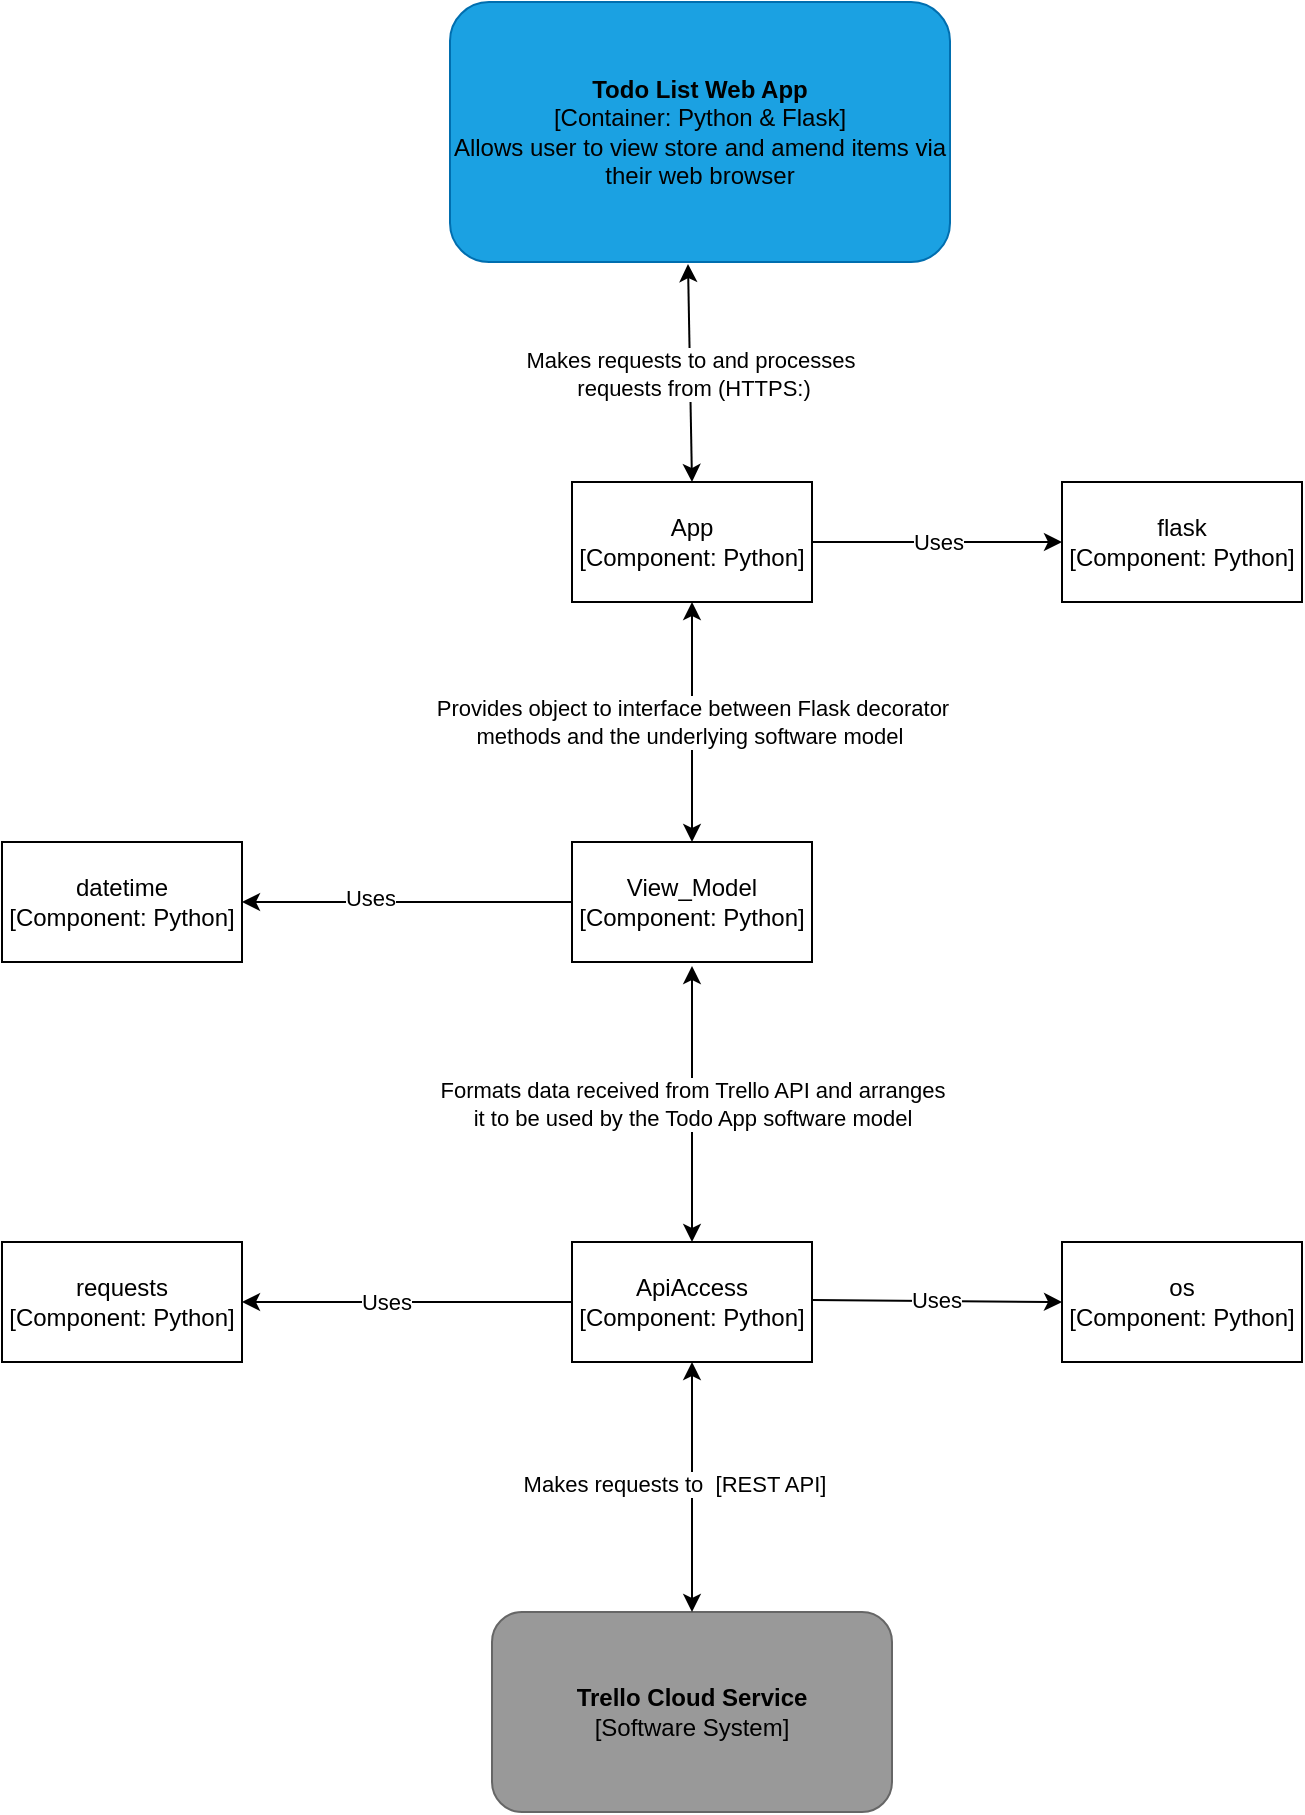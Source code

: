 <mxfile version="14.4.6" type="device"><diagram id="4KN8hugO7rsMu5vpmmAt" name="Page-1"><mxGraphModel dx="1422" dy="762" grid="1" gridSize="10" guides="1" tooltips="1" connect="1" arrows="1" fold="1" page="1" pageScale="1" pageWidth="827" pageHeight="1169" math="0" shadow="0"><root><mxCell id="0"/><mxCell id="1" parent="0"/><mxCell id="i5YmA3iwKFg5wwBi161u-1" value="&lt;font color=&quot;#000000&quot;&gt;&lt;b&gt;Todo List Web App&lt;/b&gt;&lt;br&gt;[Container: Python &amp;amp; Flask]&lt;br&gt;Allows user to view store and amend items via their web browser&lt;/font&gt;" style="rounded=1;whiteSpace=wrap;html=1;fillColor=#1ba1e2;strokeColor=#006EAF;fontColor=#ffffff;" parent="1" vertex="1"><mxGeometry x="324" y="40" width="250" height="130" as="geometry"/></mxCell><mxCell id="i5YmA3iwKFg5wwBi161u-2" value="App&lt;br&gt;[Component: Python]" style="rounded=0;whiteSpace=wrap;html=1;" parent="1" vertex="1"><mxGeometry x="385" y="280" width="120" height="60" as="geometry"/></mxCell><mxCell id="i5YmA3iwKFg5wwBi161u-3" value="ApiAccess&lt;br&gt;[Component: Python]" style="rounded=0;whiteSpace=wrap;html=1;" parent="1" vertex="1"><mxGeometry x="385" y="660" width="120" height="60" as="geometry"/></mxCell><mxCell id="i5YmA3iwKFg5wwBi161u-6" value="&lt;b&gt;Trello Cloud Service&lt;/b&gt;&lt;br&gt;[Software System]" style="rounded=1;whiteSpace=wrap;html=1;strokeColor=#666666;gradientColor=#999999;fillColor=#999999;" parent="1" vertex="1"><mxGeometry x="345" y="845" width="200" height="100" as="geometry"/></mxCell><mxCell id="i5YmA3iwKFg5wwBi161u-7" value="" style="endArrow=classic;startArrow=classic;html=1;exitX=0.5;exitY=1;exitDx=0;exitDy=0;entryX=0.5;entryY=0;entryDx=0;entryDy=0;" parent="1" source="i5YmA3iwKFg5wwBi161u-3" target="i5YmA3iwKFg5wwBi161u-6" edge="1"><mxGeometry width="50" height="50" relative="1" as="geometry"><mxPoint x="400" y="700" as="sourcePoint"/><mxPoint x="449" y="845" as="targetPoint"/></mxGeometry></mxCell><mxCell id="i5YmA3iwKFg5wwBi161u-8" value="Makes requests to&amp;nbsp; [REST API]" style="edgeLabel;html=1;align=center;verticalAlign=middle;resizable=0;points=[];" parent="i5YmA3iwKFg5wwBi161u-7" vertex="1" connectable="0"><mxGeometry x="0.163" relative="1" as="geometry"><mxPoint x="-9.6" y="-12.2" as="offset"/></mxGeometry></mxCell><mxCell id="3EaZFgRuTRV7002MaS3S-3" value="flask&lt;br&gt;[Component: Python]" style="rounded=0;whiteSpace=wrap;html=1;" parent="1" vertex="1"><mxGeometry x="630" y="280" width="120" height="60" as="geometry"/></mxCell><mxCell id="3EaZFgRuTRV7002MaS3S-4" value="View_Model&lt;br&gt;[Component: Python]" style="rounded=0;whiteSpace=wrap;html=1;" parent="1" vertex="1"><mxGeometry x="385" y="460" width="120" height="60" as="geometry"/></mxCell><mxCell id="3EaZFgRuTRV7002MaS3S-6" value="datetime&lt;br&gt;[Component: Python]" style="rounded=0;whiteSpace=wrap;html=1;" parent="1" vertex="1"><mxGeometry x="100" y="460" width="120" height="60" as="geometry"/></mxCell><mxCell id="3EaZFgRuTRV7002MaS3S-7" value="requests&lt;br&gt;[Component: Python]" style="rounded=0;whiteSpace=wrap;html=1;" parent="1" vertex="1"><mxGeometry x="100" y="660" width="120" height="60" as="geometry"/></mxCell><mxCell id="3EaZFgRuTRV7002MaS3S-8" value="os&lt;br&gt;[Component: Python]" style="rounded=0;whiteSpace=wrap;html=1;" parent="1" vertex="1"><mxGeometry x="630" y="660" width="120" height="60" as="geometry"/></mxCell><mxCell id="3EaZFgRuTRV7002MaS3S-9" value="" style="endArrow=classic;html=1;exitX=0;exitY=0.5;exitDx=0;exitDy=0;entryX=1;entryY=0.5;entryDx=0;entryDy=0;" parent="1" source="3EaZFgRuTRV7002MaS3S-4" target="3EaZFgRuTRV7002MaS3S-6" edge="1"><mxGeometry width="50" height="50" relative="1" as="geometry"><mxPoint x="280" y="430" as="sourcePoint"/><mxPoint x="330" y="380" as="targetPoint"/></mxGeometry></mxCell><mxCell id="3EaZFgRuTRV7002MaS3S-10" value="Uses" style="edgeLabel;html=1;align=center;verticalAlign=middle;resizable=0;points=[];" parent="3EaZFgRuTRV7002MaS3S-9" vertex="1" connectable="0"><mxGeometry x="0.232" y="-2" relative="1" as="geometry"><mxPoint as="offset"/></mxGeometry></mxCell><mxCell id="3EaZFgRuTRV7002MaS3S-14" value="Makes requests to and processes&lt;br&gt;&amp;nbsp;requests from (HTTPS:)" style="endArrow=classic;startArrow=classic;html=1;entryX=0.476;entryY=1.008;entryDx=0;entryDy=0;entryPerimeter=0;exitX=0.5;exitY=0;exitDx=0;exitDy=0;" parent="1" source="i5YmA3iwKFg5wwBi161u-2" target="i5YmA3iwKFg5wwBi161u-1" edge="1"><mxGeometry width="50" height="50" relative="1" as="geometry"><mxPoint x="439" y="259" as="sourcePoint"/><mxPoint x="440" y="180" as="targetPoint"/></mxGeometry></mxCell><mxCell id="3EaZFgRuTRV7002MaS3S-15" value="Uses" style="endArrow=classic;html=1;entryX=0;entryY=0.5;entryDx=0;entryDy=0;exitX=1;exitY=0.5;exitDx=0;exitDy=0;" parent="1" source="i5YmA3iwKFg5wwBi161u-2" target="3EaZFgRuTRV7002MaS3S-3" edge="1"><mxGeometry width="50" height="50" relative="1" as="geometry"><mxPoint x="505" y="370" as="sourcePoint"/><mxPoint x="555" y="320" as="targetPoint"/></mxGeometry></mxCell><mxCell id="3EaZFgRuTRV7002MaS3S-18" value="Uses" style="endArrow=classic;html=1;exitX=1;exitY=0.5;exitDx=0;exitDy=0;entryX=0;entryY=0.5;entryDx=0;entryDy=0;" parent="1" target="3EaZFgRuTRV7002MaS3S-8" edge="1"><mxGeometry width="50" height="50" relative="1" as="geometry"><mxPoint x="505" y="689" as="sourcePoint"/><mxPoint x="610" y="689" as="targetPoint"/></mxGeometry></mxCell><mxCell id="3EaZFgRuTRV7002MaS3S-19" value="" style="endArrow=classic;html=1;exitX=0;exitY=0.5;exitDx=0;exitDy=0;entryX=1;entryY=0.5;entryDx=0;entryDy=0;" parent="1" source="i5YmA3iwKFg5wwBi161u-3" target="3EaZFgRuTRV7002MaS3S-7" edge="1"><mxGeometry width="50" height="50" relative="1" as="geometry"><mxPoint x="330" y="650" as="sourcePoint"/><mxPoint x="380" y="600" as="targetPoint"/></mxGeometry></mxCell><mxCell id="3EaZFgRuTRV7002MaS3S-20" value="Uses" style="edgeLabel;html=1;align=center;verticalAlign=middle;resizable=0;points=[];" parent="3EaZFgRuTRV7002MaS3S-19" vertex="1" connectable="0"><mxGeometry x="0.127" relative="1" as="geometry"><mxPoint as="offset"/></mxGeometry></mxCell><mxCell id="3EaZFgRuTRV7002MaS3S-21" value="Provides object to interface between Flask decorator &lt;br&gt;methods and the underlying software model&amp;nbsp;" style="endArrow=classic;startArrow=classic;html=1;entryX=0.5;entryY=1;entryDx=0;entryDy=0;exitX=0.5;exitY=0;exitDx=0;exitDy=0;" parent="1" target="i5YmA3iwKFg5wwBi161u-2" edge="1" source="3EaZFgRuTRV7002MaS3S-4"><mxGeometry width="50" height="50" relative="1" as="geometry"><mxPoint x="445" y="400" as="sourcePoint"/><mxPoint x="440" y="340" as="targetPoint"/></mxGeometry></mxCell><mxCell id="0Tf_jFOtUVTbETJMSQxT-2" value="Formats data received from Trello API and arranges&lt;br&gt;it to be used by the Todo App software model" style="endArrow=classic;startArrow=classic;html=1;exitX=0.5;exitY=0;exitDx=0;exitDy=0;" edge="1" parent="1" source="i5YmA3iwKFg5wwBi161u-3"><mxGeometry width="50" height="50" relative="1" as="geometry"><mxPoint x="400" y="570" as="sourcePoint"/><mxPoint x="445" y="522" as="targetPoint"/></mxGeometry></mxCell></root></mxGraphModel></diagram></mxfile>